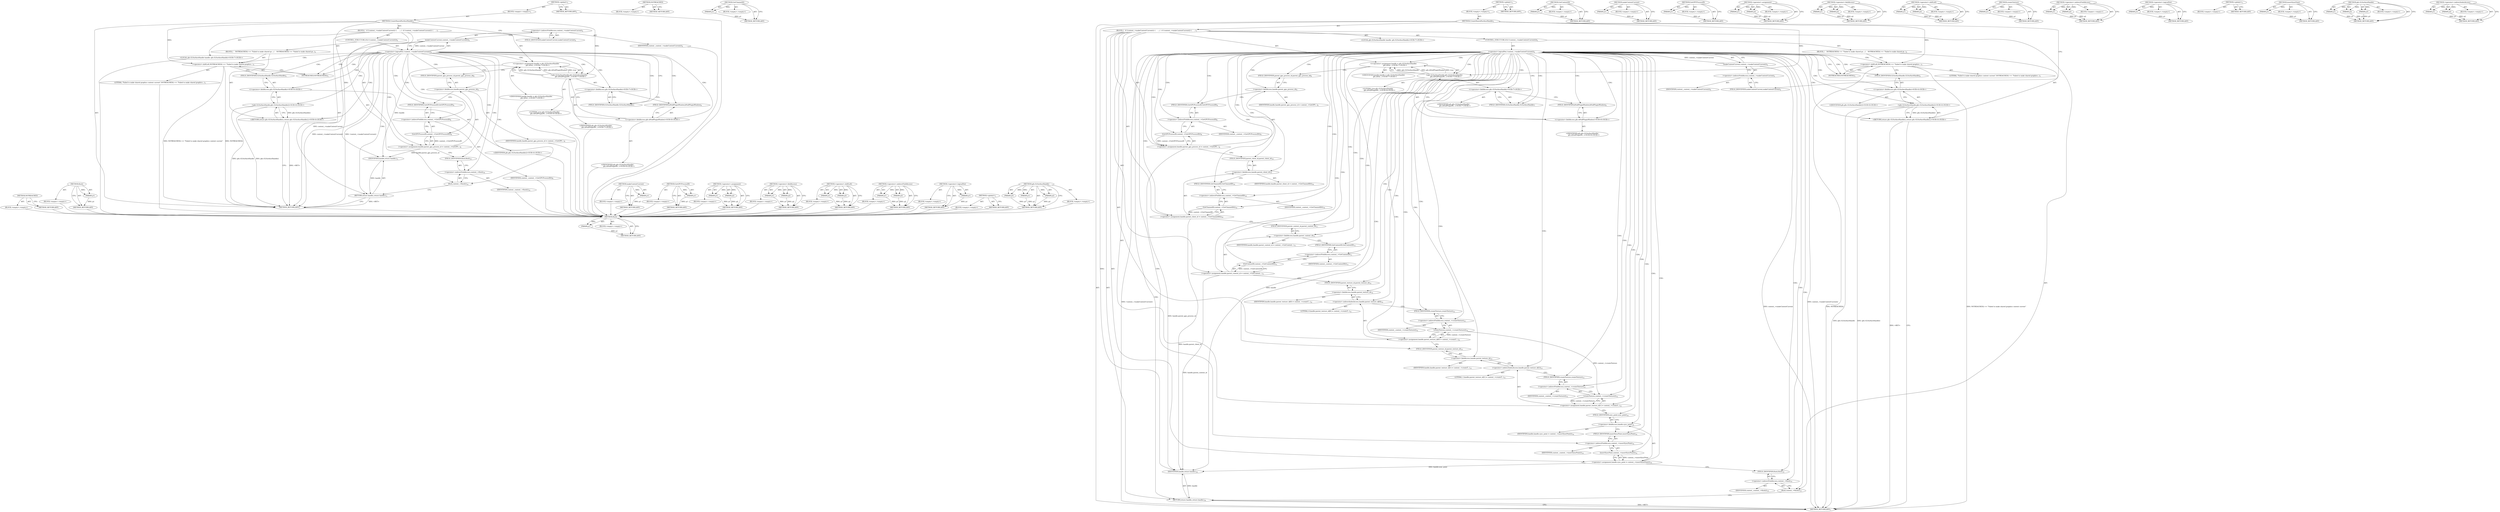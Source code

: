 digraph "gfx.GLSurfaceHandle" {
vulnerable_181 [label=<(METHOD,flush)>];
vulnerable_182 [label=<(PARAM,p1)>];
vulnerable_183 [label=<(BLOCK,&lt;empty&gt;,&lt;empty&gt;)>];
vulnerable_184 [label=<(METHOD_RETURN,ANY)>];
vulnerable_137 [label=<(METHOD,NOTREACHED)>];
vulnerable_138 [label=<(BLOCK,&lt;empty&gt;,&lt;empty&gt;)>];
vulnerable_139 [label=<(METHOD_RETURN,ANY)>];
vulnerable_160 [label=<(METHOD,GetChannelID)>];
vulnerable_161 [label=<(PARAM,p1)>];
vulnerable_162 [label=<(BLOCK,&lt;empty&gt;,&lt;empty&gt;)>];
vulnerable_163 [label=<(METHOD_RETURN,ANY)>];
vulnerable_6 [label=<(METHOD,&lt;global&gt;)<SUB>1</SUB>>];
vulnerable_7 [label=<(BLOCK,&lt;empty&gt;,&lt;empty&gt;)<SUB>1</SUB>>];
vulnerable_8 [label=<(METHOD,CreateSharedSurfaceHandle)<SUB>1</SUB>>];
vulnerable_9 [label=<(BLOCK,{
  if (!context_-&gt;makeContextCurrent()) {
    ...,{
  if (!context_-&gt;makeContextCurrent()) {
    ...)<SUB>1</SUB>>];
vulnerable_10 [label=<(CONTROL_STRUCTURE,IF,if (!context_-&gt;makeContextCurrent()))<SUB>2</SUB>>];
vulnerable_11 [label=<(&lt;operator&gt;.logicalNot,!context_-&gt;makeContextCurrent())<SUB>2</SUB>>];
vulnerable_12 [label=<(makeContextCurrent,context_-&gt;makeContextCurrent())<SUB>2</SUB>>];
vulnerable_13 [label=<(&lt;operator&gt;.indirectFieldAccess,context_-&gt;makeContextCurrent)<SUB>2</SUB>>];
vulnerable_14 [label=<(IDENTIFIER,context_,context_-&gt;makeContextCurrent())<SUB>2</SUB>>];
vulnerable_15 [label=<(FIELD_IDENTIFIER,makeContextCurrent,makeContextCurrent)<SUB>2</SUB>>];
vulnerable_16 [label=<(BLOCK,{
    NOTREACHED() &lt;&lt; &quot;Failed to make shared gr...,{
    NOTREACHED() &lt;&lt; &quot;Failed to make shared gr...)<SUB>2</SUB>>];
vulnerable_17 [label=<(&lt;operator&gt;.shiftLeft,NOTREACHED() &lt;&lt; &quot;Failed to make shared graphics...)<SUB>3</SUB>>];
vulnerable_18 [label=<(NOTREACHED,NOTREACHED())<SUB>3</SUB>>];
vulnerable_19 [label=<(LITERAL,&quot;Failed to make shared graphics context current&quot;,NOTREACHED() &lt;&lt; &quot;Failed to make shared graphics...)<SUB>3</SUB>>];
vulnerable_20 [label="<(RETURN,return gfx::GLSurfaceHandle();,return gfx::GLSurfaceHandle();)<SUB>4</SUB>>"];
vulnerable_21 [label="<(gfx.GLSurfaceHandle,gfx::GLSurfaceHandle())<SUB>4</SUB>>"];
vulnerable_22 [label="<(&lt;operator&gt;.fieldAccess,gfx::GLSurfaceHandle)<SUB>4</SUB>>"];
vulnerable_23 [label="<(IDENTIFIER,gfx,gfx::GLSurfaceHandle())<SUB>4</SUB>>"];
vulnerable_24 [label=<(FIELD_IDENTIFIER,GLSurfaceHandle,GLSurfaceHandle)<SUB>4</SUB>>];
vulnerable_25 [label="<(LOCAL,gfx.GLSurfaceHandle handle: gfx.GLSurfaceHandle)<SUB>7</SUB>>"];
vulnerable_26 [label="<(&lt;operator&gt;.assignment,handle = gfx::GLSurfaceHandle(
       gfx::kNul...)<SUB>7</SUB>>"];
vulnerable_27 [label="<(IDENTIFIER,handle,handle = gfx::GLSurfaceHandle(
       gfx::kNul...)<SUB>7</SUB>>"];
vulnerable_28 [label="<(gfx.GLSurfaceHandle,gfx::GLSurfaceHandle(
       gfx::kNullPluginWi...)<SUB>7</SUB>>"];
vulnerable_29 [label="<(&lt;operator&gt;.fieldAccess,gfx::GLSurfaceHandle)<SUB>7</SUB>>"];
vulnerable_30 [label="<(IDENTIFIER,gfx,gfx::GLSurfaceHandle(
       gfx::kNullPluginWi...)<SUB>7</SUB>>"];
vulnerable_31 [label=<(FIELD_IDENTIFIER,GLSurfaceHandle,GLSurfaceHandle)<SUB>7</SUB>>];
vulnerable_32 [label="<(&lt;operator&gt;.fieldAccess,gfx::kNullPluginWindow)<SUB>8</SUB>>"];
vulnerable_33 [label="<(IDENTIFIER,gfx,gfx::GLSurfaceHandle(
       gfx::kNullPluginWi...)<SUB>8</SUB>>"];
vulnerable_34 [label=<(FIELD_IDENTIFIER,kNullPluginWindow,kNullPluginWindow)<SUB>8</SUB>>];
vulnerable_35 [label="<(LITERAL,true,gfx::GLSurfaceHandle(
       gfx::kNullPluginWi...)<SUB>8</SUB>>"];
vulnerable_36 [label=<(&lt;operator&gt;.assignment,handle.parent_gpu_process_id = context_-&gt;GetGPU...)<SUB>9</SUB>>];
vulnerable_37 [label=<(&lt;operator&gt;.fieldAccess,handle.parent_gpu_process_id)<SUB>9</SUB>>];
vulnerable_38 [label=<(IDENTIFIER,handle,handle.parent_gpu_process_id = context_-&gt;GetGPU...)<SUB>9</SUB>>];
vulnerable_39 [label=<(FIELD_IDENTIFIER,parent_gpu_process_id,parent_gpu_process_id)<SUB>9</SUB>>];
vulnerable_40 [label=<(GetGPUProcessID,context_-&gt;GetGPUProcessID())<SUB>9</SUB>>];
vulnerable_41 [label=<(&lt;operator&gt;.indirectFieldAccess,context_-&gt;GetGPUProcessID)<SUB>9</SUB>>];
vulnerable_42 [label=<(IDENTIFIER,context_,context_-&gt;GetGPUProcessID())<SUB>9</SUB>>];
vulnerable_43 [label=<(FIELD_IDENTIFIER,GetGPUProcessID,GetGPUProcessID)<SUB>9</SUB>>];
vulnerable_44 [label=<(&lt;operator&gt;.assignment,handle.parent_client_id = context_-&gt;GetChannelID())<SUB>10</SUB>>];
vulnerable_45 [label=<(&lt;operator&gt;.fieldAccess,handle.parent_client_id)<SUB>10</SUB>>];
vulnerable_46 [label=<(IDENTIFIER,handle,handle.parent_client_id = context_-&gt;GetChannelID())<SUB>10</SUB>>];
vulnerable_47 [label=<(FIELD_IDENTIFIER,parent_client_id,parent_client_id)<SUB>10</SUB>>];
vulnerable_48 [label=<(GetChannelID,context_-&gt;GetChannelID())<SUB>10</SUB>>];
vulnerable_49 [label=<(&lt;operator&gt;.indirectFieldAccess,context_-&gt;GetChannelID)<SUB>10</SUB>>];
vulnerable_50 [label=<(IDENTIFIER,context_,context_-&gt;GetChannelID())<SUB>10</SUB>>];
vulnerable_51 [label=<(FIELD_IDENTIFIER,GetChannelID,GetChannelID)<SUB>10</SUB>>];
vulnerable_52 [label=<(&lt;operator&gt;.assignment,handle.parent_context_id = context_-&gt;GetContext...)<SUB>11</SUB>>];
vulnerable_53 [label=<(&lt;operator&gt;.fieldAccess,handle.parent_context_id)<SUB>11</SUB>>];
vulnerable_54 [label=<(IDENTIFIER,handle,handle.parent_context_id = context_-&gt;GetContext...)<SUB>11</SUB>>];
vulnerable_55 [label=<(FIELD_IDENTIFIER,parent_context_id,parent_context_id)<SUB>11</SUB>>];
vulnerable_56 [label=<(GetContextID,context_-&gt;GetContextID())<SUB>11</SUB>>];
vulnerable_57 [label=<(&lt;operator&gt;.indirectFieldAccess,context_-&gt;GetContextID)<SUB>11</SUB>>];
vulnerable_58 [label=<(IDENTIFIER,context_,context_-&gt;GetContextID())<SUB>11</SUB>>];
vulnerable_59 [label=<(FIELD_IDENTIFIER,GetContextID,GetContextID)<SUB>11</SUB>>];
vulnerable_60 [label=<(&lt;operator&gt;.assignment,handle.parent_texture_id[0] = context_-&gt;createT...)<SUB>12</SUB>>];
vulnerable_61 [label=<(&lt;operator&gt;.indirectIndexAccess,handle.parent_texture_id[0])<SUB>12</SUB>>];
vulnerable_62 [label=<(&lt;operator&gt;.fieldAccess,handle.parent_texture_id)<SUB>12</SUB>>];
vulnerable_63 [label=<(IDENTIFIER,handle,handle.parent_texture_id[0] = context_-&gt;createT...)<SUB>12</SUB>>];
vulnerable_64 [label=<(FIELD_IDENTIFIER,parent_texture_id,parent_texture_id)<SUB>12</SUB>>];
vulnerable_65 [label=<(LITERAL,0,handle.parent_texture_id[0] = context_-&gt;createT...)<SUB>12</SUB>>];
vulnerable_66 [label=<(createTexture,context_-&gt;createTexture())<SUB>12</SUB>>];
vulnerable_67 [label=<(&lt;operator&gt;.indirectFieldAccess,context_-&gt;createTexture)<SUB>12</SUB>>];
vulnerable_68 [label=<(IDENTIFIER,context_,context_-&gt;createTexture())<SUB>12</SUB>>];
vulnerable_69 [label=<(FIELD_IDENTIFIER,createTexture,createTexture)<SUB>12</SUB>>];
vulnerable_70 [label=<(&lt;operator&gt;.assignment,handle.parent_texture_id[1] = context_-&gt;createT...)<SUB>13</SUB>>];
vulnerable_71 [label=<(&lt;operator&gt;.indirectIndexAccess,handle.parent_texture_id[1])<SUB>13</SUB>>];
vulnerable_72 [label=<(&lt;operator&gt;.fieldAccess,handle.parent_texture_id)<SUB>13</SUB>>];
vulnerable_73 [label=<(IDENTIFIER,handle,handle.parent_texture_id[1] = context_-&gt;createT...)<SUB>13</SUB>>];
vulnerable_74 [label=<(FIELD_IDENTIFIER,parent_texture_id,parent_texture_id)<SUB>13</SUB>>];
vulnerable_75 [label=<(LITERAL,1,handle.parent_texture_id[1] = context_-&gt;createT...)<SUB>13</SUB>>];
vulnerable_76 [label=<(createTexture,context_-&gt;createTexture())<SUB>13</SUB>>];
vulnerable_77 [label=<(&lt;operator&gt;.indirectFieldAccess,context_-&gt;createTexture)<SUB>13</SUB>>];
vulnerable_78 [label=<(IDENTIFIER,context_,context_-&gt;createTexture())<SUB>13</SUB>>];
vulnerable_79 [label=<(FIELD_IDENTIFIER,createTexture,createTexture)<SUB>13</SUB>>];
vulnerable_80 [label=<(&lt;operator&gt;.assignment,handle.sync_point = context_-&gt;insertSyncPoint())<SUB>14</SUB>>];
vulnerable_81 [label=<(&lt;operator&gt;.fieldAccess,handle.sync_point)<SUB>14</SUB>>];
vulnerable_82 [label=<(IDENTIFIER,handle,handle.sync_point = context_-&gt;insertSyncPoint())<SUB>14</SUB>>];
vulnerable_83 [label=<(FIELD_IDENTIFIER,sync_point,sync_point)<SUB>14</SUB>>];
vulnerable_84 [label=<(insertSyncPoint,context_-&gt;insertSyncPoint())<SUB>14</SUB>>];
vulnerable_85 [label=<(&lt;operator&gt;.indirectFieldAccess,context_-&gt;insertSyncPoint)<SUB>14</SUB>>];
vulnerable_86 [label=<(IDENTIFIER,context_,context_-&gt;insertSyncPoint())<SUB>14</SUB>>];
vulnerable_87 [label=<(FIELD_IDENTIFIER,insertSyncPoint,insertSyncPoint)<SUB>14</SUB>>];
vulnerable_88 [label=<(flush,context_-&gt;flush())<SUB>15</SUB>>];
vulnerable_89 [label=<(&lt;operator&gt;.indirectFieldAccess,context_-&gt;flush)<SUB>15</SUB>>];
vulnerable_90 [label=<(IDENTIFIER,context_,context_-&gt;flush())<SUB>15</SUB>>];
vulnerable_91 [label=<(FIELD_IDENTIFIER,flush,flush)<SUB>15</SUB>>];
vulnerable_92 [label=<(RETURN,return handle;,return handle;)<SUB>16</SUB>>];
vulnerable_93 [label=<(IDENTIFIER,handle,return handle;)<SUB>16</SUB>>];
vulnerable_94 [label=<(METHOD_RETURN,ANY)<SUB>1</SUB>>];
vulnerable_96 [label=<(METHOD_RETURN,ANY)<SUB>1</SUB>>];
vulnerable_164 [label=<(METHOD,GetContextID)>];
vulnerable_165 [label=<(PARAM,p1)>];
vulnerable_166 [label=<(BLOCK,&lt;empty&gt;,&lt;empty&gt;)>];
vulnerable_167 [label=<(METHOD_RETURN,ANY)>];
vulnerable_123 [label=<(METHOD,makeContextCurrent)>];
vulnerable_124 [label=<(PARAM,p1)>];
vulnerable_125 [label=<(BLOCK,&lt;empty&gt;,&lt;empty&gt;)>];
vulnerable_126 [label=<(METHOD_RETURN,ANY)>];
vulnerable_156 [label=<(METHOD,GetGPUProcessID)>];
vulnerable_157 [label=<(PARAM,p1)>];
vulnerable_158 [label=<(BLOCK,&lt;empty&gt;,&lt;empty&gt;)>];
vulnerable_159 [label=<(METHOD_RETURN,ANY)>];
vulnerable_151 [label=<(METHOD,&lt;operator&gt;.assignment)>];
vulnerable_152 [label=<(PARAM,p1)>];
vulnerable_153 [label=<(PARAM,p2)>];
vulnerable_154 [label=<(BLOCK,&lt;empty&gt;,&lt;empty&gt;)>];
vulnerable_155 [label=<(METHOD_RETURN,ANY)>];
vulnerable_146 [label=<(METHOD,&lt;operator&gt;.fieldAccess)>];
vulnerable_147 [label=<(PARAM,p1)>];
vulnerable_148 [label=<(PARAM,p2)>];
vulnerable_149 [label=<(BLOCK,&lt;empty&gt;,&lt;empty&gt;)>];
vulnerable_150 [label=<(METHOD_RETURN,ANY)>];
vulnerable_132 [label=<(METHOD,&lt;operator&gt;.shiftLeft)>];
vulnerable_133 [label=<(PARAM,p1)>];
vulnerable_134 [label=<(PARAM,p2)>];
vulnerable_135 [label=<(BLOCK,&lt;empty&gt;,&lt;empty&gt;)>];
vulnerable_136 [label=<(METHOD_RETURN,ANY)>];
vulnerable_173 [label=<(METHOD,createTexture)>];
vulnerable_174 [label=<(PARAM,p1)>];
vulnerable_175 [label=<(BLOCK,&lt;empty&gt;,&lt;empty&gt;)>];
vulnerable_176 [label=<(METHOD_RETURN,ANY)>];
vulnerable_127 [label=<(METHOD,&lt;operator&gt;.indirectFieldAccess)>];
vulnerable_128 [label=<(PARAM,p1)>];
vulnerable_129 [label=<(PARAM,p2)>];
vulnerable_130 [label=<(BLOCK,&lt;empty&gt;,&lt;empty&gt;)>];
vulnerable_131 [label=<(METHOD_RETURN,ANY)>];
vulnerable_119 [label=<(METHOD,&lt;operator&gt;.logicalNot)>];
vulnerable_120 [label=<(PARAM,p1)>];
vulnerable_121 [label=<(BLOCK,&lt;empty&gt;,&lt;empty&gt;)>];
vulnerable_122 [label=<(METHOD_RETURN,ANY)>];
vulnerable_113 [label=<(METHOD,&lt;global&gt;)<SUB>1</SUB>>];
vulnerable_114 [label=<(BLOCK,&lt;empty&gt;,&lt;empty&gt;)>];
vulnerable_115 [label=<(METHOD_RETURN,ANY)>];
vulnerable_177 [label=<(METHOD,insertSyncPoint)>];
vulnerable_178 [label=<(PARAM,p1)>];
vulnerable_179 [label=<(BLOCK,&lt;empty&gt;,&lt;empty&gt;)>];
vulnerable_180 [label=<(METHOD_RETURN,ANY)>];
vulnerable_140 [label=<(METHOD,gfx.GLSurfaceHandle)>];
vulnerable_141 [label=<(PARAM,p1)>];
vulnerable_142 [label=<(PARAM,p2)>];
vulnerable_143 [label=<(PARAM,p3)>];
vulnerable_144 [label=<(BLOCK,&lt;empty&gt;,&lt;empty&gt;)>];
vulnerable_145 [label=<(METHOD_RETURN,ANY)>];
vulnerable_168 [label=<(METHOD,&lt;operator&gt;.indirectIndexAccess)>];
vulnerable_169 [label=<(PARAM,p1)>];
vulnerable_170 [label=<(PARAM,p2)>];
vulnerable_171 [label=<(BLOCK,&lt;empty&gt;,&lt;empty&gt;)>];
vulnerable_172 [label=<(METHOD_RETURN,ANY)>];
fixed_91 [label=<(METHOD,NOTREACHED)>];
fixed_92 [label=<(BLOCK,&lt;empty&gt;,&lt;empty&gt;)>];
fixed_93 [label=<(METHOD_RETURN,ANY)>];
fixed_114 [label=<(METHOD,flush)>];
fixed_115 [label=<(PARAM,p1)>];
fixed_116 [label=<(BLOCK,&lt;empty&gt;,&lt;empty&gt;)>];
fixed_117 [label=<(METHOD_RETURN,ANY)>];
fixed_6 [label=<(METHOD,&lt;global&gt;)<SUB>1</SUB>>];
fixed_7 [label=<(BLOCK,&lt;empty&gt;,&lt;empty&gt;)<SUB>1</SUB>>];
fixed_8 [label=<(METHOD,CreateSharedSurfaceHandle)<SUB>1</SUB>>];
fixed_9 [label=<(BLOCK,{
  if (!context_-&gt;makeContextCurrent()) {
    ...,{
  if (!context_-&gt;makeContextCurrent()) {
    ...)<SUB>1</SUB>>];
fixed_10 [label=<(CONTROL_STRUCTURE,IF,if (!context_-&gt;makeContextCurrent()))<SUB>2</SUB>>];
fixed_11 [label=<(&lt;operator&gt;.logicalNot,!context_-&gt;makeContextCurrent())<SUB>2</SUB>>];
fixed_12 [label=<(makeContextCurrent,context_-&gt;makeContextCurrent())<SUB>2</SUB>>];
fixed_13 [label=<(&lt;operator&gt;.indirectFieldAccess,context_-&gt;makeContextCurrent)<SUB>2</SUB>>];
fixed_14 [label=<(IDENTIFIER,context_,context_-&gt;makeContextCurrent())<SUB>2</SUB>>];
fixed_15 [label=<(FIELD_IDENTIFIER,makeContextCurrent,makeContextCurrent)<SUB>2</SUB>>];
fixed_16 [label=<(BLOCK,{
    NOTREACHED() &lt;&lt; &quot;Failed to make shared gr...,{
    NOTREACHED() &lt;&lt; &quot;Failed to make shared gr...)<SUB>2</SUB>>];
fixed_17 [label=<(&lt;operator&gt;.shiftLeft,NOTREACHED() &lt;&lt; &quot;Failed to make shared graphics...)<SUB>3</SUB>>];
fixed_18 [label=<(NOTREACHED,NOTREACHED())<SUB>3</SUB>>];
fixed_19 [label=<(LITERAL,&quot;Failed to make shared graphics context current&quot;,NOTREACHED() &lt;&lt; &quot;Failed to make shared graphics...)<SUB>3</SUB>>];
fixed_20 [label="<(RETURN,return gfx::GLSurfaceHandle();,return gfx::GLSurfaceHandle();)<SUB>4</SUB>>"];
fixed_21 [label="<(gfx.GLSurfaceHandle,gfx::GLSurfaceHandle())<SUB>4</SUB>>"];
fixed_22 [label="<(&lt;operator&gt;.fieldAccess,gfx::GLSurfaceHandle)<SUB>4</SUB>>"];
fixed_23 [label="<(IDENTIFIER,gfx,gfx::GLSurfaceHandle())<SUB>4</SUB>>"];
fixed_24 [label=<(FIELD_IDENTIFIER,GLSurfaceHandle,GLSurfaceHandle)<SUB>4</SUB>>];
fixed_25 [label="<(LOCAL,gfx.GLSurfaceHandle handle: gfx.GLSurfaceHandle)<SUB>7</SUB>>"];
fixed_26 [label="<(&lt;operator&gt;.assignment,handle = gfx::GLSurfaceHandle(
       gfx::kNul...)<SUB>7</SUB>>"];
fixed_27 [label="<(IDENTIFIER,handle,handle = gfx::GLSurfaceHandle(
       gfx::kNul...)<SUB>7</SUB>>"];
fixed_28 [label="<(gfx.GLSurfaceHandle,gfx::GLSurfaceHandle(
       gfx::kNullPluginWi...)<SUB>7</SUB>>"];
fixed_29 [label="<(&lt;operator&gt;.fieldAccess,gfx::GLSurfaceHandle)<SUB>7</SUB>>"];
fixed_30 [label="<(IDENTIFIER,gfx,gfx::GLSurfaceHandle(
       gfx::kNullPluginWi...)<SUB>7</SUB>>"];
fixed_31 [label=<(FIELD_IDENTIFIER,GLSurfaceHandle,GLSurfaceHandle)<SUB>7</SUB>>];
fixed_32 [label="<(&lt;operator&gt;.fieldAccess,gfx::kNullPluginWindow)<SUB>8</SUB>>"];
fixed_33 [label="<(IDENTIFIER,gfx,gfx::GLSurfaceHandle(
       gfx::kNullPluginWi...)<SUB>8</SUB>>"];
fixed_34 [label=<(FIELD_IDENTIFIER,kNullPluginWindow,kNullPluginWindow)<SUB>8</SUB>>];
fixed_35 [label="<(LITERAL,true,gfx::GLSurfaceHandle(
       gfx::kNullPluginWi...)<SUB>8</SUB>>"];
fixed_36 [label=<(&lt;operator&gt;.assignment,handle.parent_gpu_process_id = context_-&gt;GetGPU...)<SUB>9</SUB>>];
fixed_37 [label=<(&lt;operator&gt;.fieldAccess,handle.parent_gpu_process_id)<SUB>9</SUB>>];
fixed_38 [label=<(IDENTIFIER,handle,handle.parent_gpu_process_id = context_-&gt;GetGPU...)<SUB>9</SUB>>];
fixed_39 [label=<(FIELD_IDENTIFIER,parent_gpu_process_id,parent_gpu_process_id)<SUB>9</SUB>>];
fixed_40 [label=<(GetGPUProcessID,context_-&gt;GetGPUProcessID())<SUB>9</SUB>>];
fixed_41 [label=<(&lt;operator&gt;.indirectFieldAccess,context_-&gt;GetGPUProcessID)<SUB>9</SUB>>];
fixed_42 [label=<(IDENTIFIER,context_,context_-&gt;GetGPUProcessID())<SUB>9</SUB>>];
fixed_43 [label=<(FIELD_IDENTIFIER,GetGPUProcessID,GetGPUProcessID)<SUB>9</SUB>>];
fixed_44 [label=<(flush,context_-&gt;flush())<SUB>10</SUB>>];
fixed_45 [label=<(&lt;operator&gt;.indirectFieldAccess,context_-&gt;flush)<SUB>10</SUB>>];
fixed_46 [label=<(IDENTIFIER,context_,context_-&gt;flush())<SUB>10</SUB>>];
fixed_47 [label=<(FIELD_IDENTIFIER,flush,flush)<SUB>10</SUB>>];
fixed_48 [label=<(RETURN,return handle;,return handle;)<SUB>11</SUB>>];
fixed_49 [label=<(IDENTIFIER,handle,return handle;)<SUB>11</SUB>>];
fixed_50 [label=<(METHOD_RETURN,ANY)<SUB>1</SUB>>];
fixed_52 [label=<(METHOD_RETURN,ANY)<SUB>1</SUB>>];
fixed_77 [label=<(METHOD,makeContextCurrent)>];
fixed_78 [label=<(PARAM,p1)>];
fixed_79 [label=<(BLOCK,&lt;empty&gt;,&lt;empty&gt;)>];
fixed_80 [label=<(METHOD_RETURN,ANY)>];
fixed_110 [label=<(METHOD,GetGPUProcessID)>];
fixed_111 [label=<(PARAM,p1)>];
fixed_112 [label=<(BLOCK,&lt;empty&gt;,&lt;empty&gt;)>];
fixed_113 [label=<(METHOD_RETURN,ANY)>];
fixed_105 [label=<(METHOD,&lt;operator&gt;.assignment)>];
fixed_106 [label=<(PARAM,p1)>];
fixed_107 [label=<(PARAM,p2)>];
fixed_108 [label=<(BLOCK,&lt;empty&gt;,&lt;empty&gt;)>];
fixed_109 [label=<(METHOD_RETURN,ANY)>];
fixed_100 [label=<(METHOD,&lt;operator&gt;.fieldAccess)>];
fixed_101 [label=<(PARAM,p1)>];
fixed_102 [label=<(PARAM,p2)>];
fixed_103 [label=<(BLOCK,&lt;empty&gt;,&lt;empty&gt;)>];
fixed_104 [label=<(METHOD_RETURN,ANY)>];
fixed_86 [label=<(METHOD,&lt;operator&gt;.shiftLeft)>];
fixed_87 [label=<(PARAM,p1)>];
fixed_88 [label=<(PARAM,p2)>];
fixed_89 [label=<(BLOCK,&lt;empty&gt;,&lt;empty&gt;)>];
fixed_90 [label=<(METHOD_RETURN,ANY)>];
fixed_81 [label=<(METHOD,&lt;operator&gt;.indirectFieldAccess)>];
fixed_82 [label=<(PARAM,p1)>];
fixed_83 [label=<(PARAM,p2)>];
fixed_84 [label=<(BLOCK,&lt;empty&gt;,&lt;empty&gt;)>];
fixed_85 [label=<(METHOD_RETURN,ANY)>];
fixed_73 [label=<(METHOD,&lt;operator&gt;.logicalNot)>];
fixed_74 [label=<(PARAM,p1)>];
fixed_75 [label=<(BLOCK,&lt;empty&gt;,&lt;empty&gt;)>];
fixed_76 [label=<(METHOD_RETURN,ANY)>];
fixed_67 [label=<(METHOD,&lt;global&gt;)<SUB>1</SUB>>];
fixed_68 [label=<(BLOCK,&lt;empty&gt;,&lt;empty&gt;)>];
fixed_69 [label=<(METHOD_RETURN,ANY)>];
fixed_94 [label=<(METHOD,gfx.GLSurfaceHandle)>];
fixed_95 [label=<(PARAM,p1)>];
fixed_96 [label=<(PARAM,p2)>];
fixed_97 [label=<(PARAM,p3)>];
fixed_98 [label=<(BLOCK,&lt;empty&gt;,&lt;empty&gt;)>];
fixed_99 [label=<(METHOD_RETURN,ANY)>];
vulnerable_181 -> vulnerable_182  [key=0, label="AST: "];
vulnerable_181 -> vulnerable_182  [key=1, label="DDG: "];
vulnerable_181 -> vulnerable_183  [key=0, label="AST: "];
vulnerable_181 -> vulnerable_184  [key=0, label="AST: "];
vulnerable_181 -> vulnerable_184  [key=1, label="CFG: "];
vulnerable_182 -> vulnerable_184  [key=0, label="DDG: p1"];
vulnerable_137 -> vulnerable_138  [key=0, label="AST: "];
vulnerable_137 -> vulnerable_139  [key=0, label="AST: "];
vulnerable_137 -> vulnerable_139  [key=1, label="CFG: "];
vulnerable_160 -> vulnerable_161  [key=0, label="AST: "];
vulnerable_160 -> vulnerable_161  [key=1, label="DDG: "];
vulnerable_160 -> vulnerable_162  [key=0, label="AST: "];
vulnerable_160 -> vulnerable_163  [key=0, label="AST: "];
vulnerable_160 -> vulnerable_163  [key=1, label="CFG: "];
vulnerable_161 -> vulnerable_163  [key=0, label="DDG: p1"];
vulnerable_6 -> vulnerable_7  [key=0, label="AST: "];
vulnerable_6 -> vulnerable_96  [key=0, label="AST: "];
vulnerable_6 -> vulnerable_96  [key=1, label="CFG: "];
vulnerable_7 -> vulnerable_8  [key=0, label="AST: "];
vulnerable_8 -> vulnerable_9  [key=0, label="AST: "];
vulnerable_8 -> vulnerable_94  [key=0, label="AST: "];
vulnerable_8 -> vulnerable_15  [key=0, label="CFG: "];
vulnerable_8 -> vulnerable_93  [key=0, label="DDG: "];
vulnerable_8 -> vulnerable_28  [key=0, label="DDG: "];
vulnerable_8 -> vulnerable_17  [key=0, label="DDG: "];
vulnerable_9 -> vulnerable_10  [key=0, label="AST: "];
vulnerable_9 -> vulnerable_25  [key=0, label="AST: "];
vulnerable_9 -> vulnerable_26  [key=0, label="AST: "];
vulnerable_9 -> vulnerable_36  [key=0, label="AST: "];
vulnerable_9 -> vulnerable_44  [key=0, label="AST: "];
vulnerable_9 -> vulnerable_52  [key=0, label="AST: "];
vulnerable_9 -> vulnerable_60  [key=0, label="AST: "];
vulnerable_9 -> vulnerable_70  [key=0, label="AST: "];
vulnerable_9 -> vulnerable_80  [key=0, label="AST: "];
vulnerable_9 -> vulnerable_88  [key=0, label="AST: "];
vulnerable_9 -> vulnerable_92  [key=0, label="AST: "];
vulnerable_10 -> vulnerable_11  [key=0, label="AST: "];
vulnerable_10 -> vulnerable_16  [key=0, label="AST: "];
vulnerable_11 -> vulnerable_12  [key=0, label="AST: "];
vulnerable_11 -> vulnerable_18  [key=0, label="CFG: "];
vulnerable_11 -> vulnerable_18  [key=1, label="CDG: "];
vulnerable_11 -> vulnerable_31  [key=0, label="CFG: "];
vulnerable_11 -> vulnerable_31  [key=1, label="CDG: "];
vulnerable_11 -> vulnerable_94  [key=0, label="DDG: context_-&gt;makeContextCurrent()"];
vulnerable_11 -> vulnerable_94  [key=1, label="DDG: !context_-&gt;makeContextCurrent()"];
vulnerable_11 -> vulnerable_17  [key=0, label="CDG: "];
vulnerable_11 -> vulnerable_47  [key=0, label="CDG: "];
vulnerable_11 -> vulnerable_34  [key=0, label="CDG: "];
vulnerable_11 -> vulnerable_21  [key=0, label="CDG: "];
vulnerable_11 -> vulnerable_48  [key=0, label="CDG: "];
vulnerable_11 -> vulnerable_32  [key=0, label="CDG: "];
vulnerable_11 -> vulnerable_49  [key=0, label="CDG: "];
vulnerable_11 -> vulnerable_60  [key=0, label="CDG: "];
vulnerable_11 -> vulnerable_26  [key=0, label="CDG: "];
vulnerable_11 -> vulnerable_77  [key=0, label="CDG: "];
vulnerable_11 -> vulnerable_64  [key=0, label="CDG: "];
vulnerable_11 -> vulnerable_51  [key=0, label="CDG: "];
vulnerable_11 -> vulnerable_57  [key=0, label="CDG: "];
vulnerable_11 -> vulnerable_89  [key=0, label="CDG: "];
vulnerable_11 -> vulnerable_28  [key=0, label="CDG: "];
vulnerable_11 -> vulnerable_66  [key=0, label="CDG: "];
vulnerable_11 -> vulnerable_52  [key=0, label="CDG: "];
vulnerable_11 -> vulnerable_37  [key=0, label="CDG: "];
vulnerable_11 -> vulnerable_81  [key=0, label="CDG: "];
vulnerable_11 -> vulnerable_84  [key=0, label="CDG: "];
vulnerable_11 -> vulnerable_20  [key=0, label="CDG: "];
vulnerable_11 -> vulnerable_85  [key=0, label="CDG: "];
vulnerable_11 -> vulnerable_72  [key=0, label="CDG: "];
vulnerable_11 -> vulnerable_56  [key=0, label="CDG: "];
vulnerable_11 -> vulnerable_69  [key=0, label="CDG: "];
vulnerable_11 -> vulnerable_22  [key=0, label="CDG: "];
vulnerable_11 -> vulnerable_67  [key=0, label="CDG: "];
vulnerable_11 -> vulnerable_74  [key=0, label="CDG: "];
vulnerable_11 -> vulnerable_92  [key=0, label="CDG: "];
vulnerable_11 -> vulnerable_45  [key=0, label="CDG: "];
vulnerable_11 -> vulnerable_40  [key=0, label="CDG: "];
vulnerable_11 -> vulnerable_29  [key=0, label="CDG: "];
vulnerable_11 -> vulnerable_76  [key=0, label="CDG: "];
vulnerable_11 -> vulnerable_59  [key=0, label="CDG: "];
vulnerable_11 -> vulnerable_87  [key=0, label="CDG: "];
vulnerable_11 -> vulnerable_91  [key=0, label="CDG: "];
vulnerable_11 -> vulnerable_44  [key=0, label="CDG: "];
vulnerable_11 -> vulnerable_79  [key=0, label="CDG: "];
vulnerable_11 -> vulnerable_43  [key=0, label="CDG: "];
vulnerable_11 -> vulnerable_24  [key=0, label="CDG: "];
vulnerable_11 -> vulnerable_80  [key=0, label="CDG: "];
vulnerable_11 -> vulnerable_61  [key=0, label="CDG: "];
vulnerable_11 -> vulnerable_83  [key=0, label="CDG: "];
vulnerable_11 -> vulnerable_71  [key=0, label="CDG: "];
vulnerable_11 -> vulnerable_36  [key=0, label="CDG: "];
vulnerable_11 -> vulnerable_53  [key=0, label="CDG: "];
vulnerable_11 -> vulnerable_88  [key=0, label="CDG: "];
vulnerable_11 -> vulnerable_41  [key=0, label="CDG: "];
vulnerable_11 -> vulnerable_70  [key=0, label="CDG: "];
vulnerable_11 -> vulnerable_55  [key=0, label="CDG: "];
vulnerable_11 -> vulnerable_62  [key=0, label="CDG: "];
vulnerable_11 -> vulnerable_39  [key=0, label="CDG: "];
vulnerable_12 -> vulnerable_13  [key=0, label="AST: "];
vulnerable_12 -> vulnerable_11  [key=0, label="CFG: "];
vulnerable_12 -> vulnerable_11  [key=1, label="DDG: context_-&gt;makeContextCurrent"];
vulnerable_12 -> vulnerable_94  [key=0, label="DDG: context_-&gt;makeContextCurrent"];
vulnerable_13 -> vulnerable_14  [key=0, label="AST: "];
vulnerable_13 -> vulnerable_15  [key=0, label="AST: "];
vulnerable_13 -> vulnerable_12  [key=0, label="CFG: "];
vulnerable_15 -> vulnerable_13  [key=0, label="CFG: "];
vulnerable_16 -> vulnerable_17  [key=0, label="AST: "];
vulnerable_16 -> vulnerable_20  [key=0, label="AST: "];
vulnerable_17 -> vulnerable_18  [key=0, label="AST: "];
vulnerable_17 -> vulnerable_19  [key=0, label="AST: "];
vulnerable_17 -> vulnerable_24  [key=0, label="CFG: "];
vulnerable_17 -> vulnerable_94  [key=0, label="DDG: NOTREACHED()"];
vulnerable_17 -> vulnerable_94  [key=1, label="DDG: NOTREACHED() &lt;&lt; &quot;Failed to make shared graphics context current&quot;"];
vulnerable_18 -> vulnerable_17  [key=0, label="CFG: "];
vulnerable_20 -> vulnerable_21  [key=0, label="AST: "];
vulnerable_20 -> vulnerable_94  [key=0, label="CFG: "];
vulnerable_20 -> vulnerable_94  [key=1, label="DDG: &lt;RET&gt;"];
vulnerable_21 -> vulnerable_22  [key=0, label="AST: "];
vulnerable_21 -> vulnerable_20  [key=0, label="CFG: "];
vulnerable_21 -> vulnerable_20  [key=1, label="DDG: gfx::GLSurfaceHandle()"];
vulnerable_21 -> vulnerable_94  [key=0, label="DDG: gfx::GLSurfaceHandle"];
vulnerable_21 -> vulnerable_94  [key=1, label="DDG: gfx::GLSurfaceHandle()"];
vulnerable_22 -> vulnerable_23  [key=0, label="AST: "];
vulnerable_22 -> vulnerable_24  [key=0, label="AST: "];
vulnerable_22 -> vulnerable_21  [key=0, label="CFG: "];
vulnerable_24 -> vulnerable_22  [key=0, label="CFG: "];
vulnerable_26 -> vulnerable_27  [key=0, label="AST: "];
vulnerable_26 -> vulnerable_28  [key=0, label="AST: "];
vulnerable_26 -> vulnerable_39  [key=0, label="CFG: "];
vulnerable_26 -> vulnerable_93  [key=0, label="DDG: handle"];
vulnerable_28 -> vulnerable_29  [key=0, label="AST: "];
vulnerable_28 -> vulnerable_32  [key=0, label="AST: "];
vulnerable_28 -> vulnerable_35  [key=0, label="AST: "];
vulnerable_28 -> vulnerable_26  [key=0, label="CFG: "];
vulnerable_28 -> vulnerable_26  [key=1, label="DDG: gfx::GLSurfaceHandle"];
vulnerable_28 -> vulnerable_26  [key=2, label="DDG: gfx::kNullPluginWindow"];
vulnerable_28 -> vulnerable_26  [key=3, label="DDG: true"];
vulnerable_29 -> vulnerable_30  [key=0, label="AST: "];
vulnerable_29 -> vulnerable_31  [key=0, label="AST: "];
vulnerable_29 -> vulnerable_34  [key=0, label="CFG: "];
vulnerable_31 -> vulnerable_29  [key=0, label="CFG: "];
vulnerable_32 -> vulnerable_33  [key=0, label="AST: "];
vulnerable_32 -> vulnerable_34  [key=0, label="AST: "];
vulnerable_32 -> vulnerable_28  [key=0, label="CFG: "];
vulnerable_34 -> vulnerable_32  [key=0, label="CFG: "];
vulnerable_36 -> vulnerable_37  [key=0, label="AST: "];
vulnerable_36 -> vulnerable_40  [key=0, label="AST: "];
vulnerable_36 -> vulnerable_47  [key=0, label="CFG: "];
vulnerable_36 -> vulnerable_93  [key=0, label="DDG: handle.parent_gpu_process_id"];
vulnerable_37 -> vulnerable_38  [key=0, label="AST: "];
vulnerable_37 -> vulnerable_39  [key=0, label="AST: "];
vulnerable_37 -> vulnerable_43  [key=0, label="CFG: "];
vulnerable_39 -> vulnerable_37  [key=0, label="CFG: "];
vulnerable_40 -> vulnerable_41  [key=0, label="AST: "];
vulnerable_40 -> vulnerable_36  [key=0, label="CFG: "];
vulnerable_40 -> vulnerable_36  [key=1, label="DDG: context_-&gt;GetGPUProcessID"];
vulnerable_41 -> vulnerable_42  [key=0, label="AST: "];
vulnerable_41 -> vulnerable_43  [key=0, label="AST: "];
vulnerable_41 -> vulnerable_40  [key=0, label="CFG: "];
vulnerable_43 -> vulnerable_41  [key=0, label="CFG: "];
vulnerable_44 -> vulnerable_45  [key=0, label="AST: "];
vulnerable_44 -> vulnerable_48  [key=0, label="AST: "];
vulnerable_44 -> vulnerable_55  [key=0, label="CFG: "];
vulnerable_44 -> vulnerable_93  [key=0, label="DDG: handle.parent_client_id"];
vulnerable_45 -> vulnerable_46  [key=0, label="AST: "];
vulnerable_45 -> vulnerable_47  [key=0, label="AST: "];
vulnerable_45 -> vulnerable_51  [key=0, label="CFG: "];
vulnerable_47 -> vulnerable_45  [key=0, label="CFG: "];
vulnerable_48 -> vulnerable_49  [key=0, label="AST: "];
vulnerable_48 -> vulnerable_44  [key=0, label="CFG: "];
vulnerable_48 -> vulnerable_44  [key=1, label="DDG: context_-&gt;GetChannelID"];
vulnerable_49 -> vulnerable_50  [key=0, label="AST: "];
vulnerable_49 -> vulnerable_51  [key=0, label="AST: "];
vulnerable_49 -> vulnerable_48  [key=0, label="CFG: "];
vulnerable_51 -> vulnerable_49  [key=0, label="CFG: "];
vulnerable_52 -> vulnerable_53  [key=0, label="AST: "];
vulnerable_52 -> vulnerable_56  [key=0, label="AST: "];
vulnerable_52 -> vulnerable_64  [key=0, label="CFG: "];
vulnerable_52 -> vulnerable_93  [key=0, label="DDG: handle.parent_context_id"];
vulnerable_53 -> vulnerable_54  [key=0, label="AST: "];
vulnerable_53 -> vulnerable_55  [key=0, label="AST: "];
vulnerable_53 -> vulnerable_59  [key=0, label="CFG: "];
vulnerable_55 -> vulnerable_53  [key=0, label="CFG: "];
vulnerable_56 -> vulnerable_57  [key=0, label="AST: "];
vulnerable_56 -> vulnerable_52  [key=0, label="CFG: "];
vulnerable_56 -> vulnerable_52  [key=1, label="DDG: context_-&gt;GetContextID"];
vulnerable_57 -> vulnerable_58  [key=0, label="AST: "];
vulnerable_57 -> vulnerable_59  [key=0, label="AST: "];
vulnerable_57 -> vulnerable_56  [key=0, label="CFG: "];
vulnerable_59 -> vulnerable_57  [key=0, label="CFG: "];
vulnerable_60 -> vulnerable_61  [key=0, label="AST: "];
vulnerable_60 -> vulnerable_66  [key=0, label="AST: "];
vulnerable_60 -> vulnerable_74  [key=0, label="CFG: "];
vulnerable_61 -> vulnerable_62  [key=0, label="AST: "];
vulnerable_61 -> vulnerable_65  [key=0, label="AST: "];
vulnerable_61 -> vulnerable_69  [key=0, label="CFG: "];
vulnerable_62 -> vulnerable_63  [key=0, label="AST: "];
vulnerable_62 -> vulnerable_64  [key=0, label="AST: "];
vulnerable_62 -> vulnerable_61  [key=0, label="CFG: "];
vulnerable_64 -> vulnerable_62  [key=0, label="CFG: "];
vulnerable_66 -> vulnerable_67  [key=0, label="AST: "];
vulnerable_66 -> vulnerable_60  [key=0, label="CFG: "];
vulnerable_66 -> vulnerable_60  [key=1, label="DDG: context_-&gt;createTexture"];
vulnerable_66 -> vulnerable_76  [key=0, label="DDG: context_-&gt;createTexture"];
vulnerable_67 -> vulnerable_68  [key=0, label="AST: "];
vulnerable_67 -> vulnerable_69  [key=0, label="AST: "];
vulnerable_67 -> vulnerable_66  [key=0, label="CFG: "];
vulnerable_69 -> vulnerable_67  [key=0, label="CFG: "];
vulnerable_70 -> vulnerable_71  [key=0, label="AST: "];
vulnerable_70 -> vulnerable_76  [key=0, label="AST: "];
vulnerable_70 -> vulnerable_83  [key=0, label="CFG: "];
vulnerable_71 -> vulnerable_72  [key=0, label="AST: "];
vulnerable_71 -> vulnerable_75  [key=0, label="AST: "];
vulnerable_71 -> vulnerable_79  [key=0, label="CFG: "];
vulnerable_72 -> vulnerable_73  [key=0, label="AST: "];
vulnerable_72 -> vulnerable_74  [key=0, label="AST: "];
vulnerable_72 -> vulnerable_71  [key=0, label="CFG: "];
vulnerable_74 -> vulnerable_72  [key=0, label="CFG: "];
vulnerable_76 -> vulnerable_77  [key=0, label="AST: "];
vulnerable_76 -> vulnerable_70  [key=0, label="CFG: "];
vulnerable_76 -> vulnerable_70  [key=1, label="DDG: context_-&gt;createTexture"];
vulnerable_77 -> vulnerable_78  [key=0, label="AST: "];
vulnerable_77 -> vulnerable_79  [key=0, label="AST: "];
vulnerable_77 -> vulnerable_76  [key=0, label="CFG: "];
vulnerable_79 -> vulnerable_77  [key=0, label="CFG: "];
vulnerable_80 -> vulnerable_81  [key=0, label="AST: "];
vulnerable_80 -> vulnerable_84  [key=0, label="AST: "];
vulnerable_80 -> vulnerable_91  [key=0, label="CFG: "];
vulnerable_80 -> vulnerable_93  [key=0, label="DDG: handle.sync_point"];
vulnerable_81 -> vulnerable_82  [key=0, label="AST: "];
vulnerable_81 -> vulnerable_83  [key=0, label="AST: "];
vulnerable_81 -> vulnerable_87  [key=0, label="CFG: "];
vulnerable_83 -> vulnerable_81  [key=0, label="CFG: "];
vulnerable_84 -> vulnerable_85  [key=0, label="AST: "];
vulnerable_84 -> vulnerable_80  [key=0, label="CFG: "];
vulnerable_84 -> vulnerable_80  [key=1, label="DDG: context_-&gt;insertSyncPoint"];
vulnerable_85 -> vulnerable_86  [key=0, label="AST: "];
vulnerable_85 -> vulnerable_87  [key=0, label="AST: "];
vulnerable_85 -> vulnerable_84  [key=0, label="CFG: "];
vulnerable_87 -> vulnerable_85  [key=0, label="CFG: "];
vulnerable_88 -> vulnerable_89  [key=0, label="AST: "];
vulnerable_88 -> vulnerable_92  [key=0, label="CFG: "];
vulnerable_89 -> vulnerable_90  [key=0, label="AST: "];
vulnerable_89 -> vulnerable_91  [key=0, label="AST: "];
vulnerable_89 -> vulnerable_88  [key=0, label="CFG: "];
vulnerable_91 -> vulnerable_89  [key=0, label="CFG: "];
vulnerable_92 -> vulnerable_93  [key=0, label="AST: "];
vulnerable_92 -> vulnerable_94  [key=0, label="CFG: "];
vulnerable_92 -> vulnerable_94  [key=1, label="DDG: &lt;RET&gt;"];
vulnerable_93 -> vulnerable_92  [key=0, label="DDG: handle"];
vulnerable_164 -> vulnerable_165  [key=0, label="AST: "];
vulnerable_164 -> vulnerable_165  [key=1, label="DDG: "];
vulnerable_164 -> vulnerable_166  [key=0, label="AST: "];
vulnerable_164 -> vulnerable_167  [key=0, label="AST: "];
vulnerable_164 -> vulnerable_167  [key=1, label="CFG: "];
vulnerable_165 -> vulnerable_167  [key=0, label="DDG: p1"];
vulnerable_123 -> vulnerable_124  [key=0, label="AST: "];
vulnerable_123 -> vulnerable_124  [key=1, label="DDG: "];
vulnerable_123 -> vulnerable_125  [key=0, label="AST: "];
vulnerable_123 -> vulnerable_126  [key=0, label="AST: "];
vulnerable_123 -> vulnerable_126  [key=1, label="CFG: "];
vulnerable_124 -> vulnerable_126  [key=0, label="DDG: p1"];
vulnerable_156 -> vulnerable_157  [key=0, label="AST: "];
vulnerable_156 -> vulnerable_157  [key=1, label="DDG: "];
vulnerable_156 -> vulnerable_158  [key=0, label="AST: "];
vulnerable_156 -> vulnerable_159  [key=0, label="AST: "];
vulnerable_156 -> vulnerable_159  [key=1, label="CFG: "];
vulnerable_157 -> vulnerable_159  [key=0, label="DDG: p1"];
vulnerable_151 -> vulnerable_152  [key=0, label="AST: "];
vulnerable_151 -> vulnerable_152  [key=1, label="DDG: "];
vulnerable_151 -> vulnerable_154  [key=0, label="AST: "];
vulnerable_151 -> vulnerable_153  [key=0, label="AST: "];
vulnerable_151 -> vulnerable_153  [key=1, label="DDG: "];
vulnerable_151 -> vulnerable_155  [key=0, label="AST: "];
vulnerable_151 -> vulnerable_155  [key=1, label="CFG: "];
vulnerable_152 -> vulnerable_155  [key=0, label="DDG: p1"];
vulnerable_153 -> vulnerable_155  [key=0, label="DDG: p2"];
vulnerable_146 -> vulnerable_147  [key=0, label="AST: "];
vulnerable_146 -> vulnerable_147  [key=1, label="DDG: "];
vulnerable_146 -> vulnerable_149  [key=0, label="AST: "];
vulnerable_146 -> vulnerable_148  [key=0, label="AST: "];
vulnerable_146 -> vulnerable_148  [key=1, label="DDG: "];
vulnerable_146 -> vulnerable_150  [key=0, label="AST: "];
vulnerable_146 -> vulnerable_150  [key=1, label="CFG: "];
vulnerable_147 -> vulnerable_150  [key=0, label="DDG: p1"];
vulnerable_148 -> vulnerable_150  [key=0, label="DDG: p2"];
vulnerable_132 -> vulnerable_133  [key=0, label="AST: "];
vulnerable_132 -> vulnerable_133  [key=1, label="DDG: "];
vulnerable_132 -> vulnerable_135  [key=0, label="AST: "];
vulnerable_132 -> vulnerable_134  [key=0, label="AST: "];
vulnerable_132 -> vulnerable_134  [key=1, label="DDG: "];
vulnerable_132 -> vulnerable_136  [key=0, label="AST: "];
vulnerable_132 -> vulnerable_136  [key=1, label="CFG: "];
vulnerable_133 -> vulnerable_136  [key=0, label="DDG: p1"];
vulnerable_134 -> vulnerable_136  [key=0, label="DDG: p2"];
vulnerable_173 -> vulnerable_174  [key=0, label="AST: "];
vulnerable_173 -> vulnerable_174  [key=1, label="DDG: "];
vulnerable_173 -> vulnerable_175  [key=0, label="AST: "];
vulnerable_173 -> vulnerable_176  [key=0, label="AST: "];
vulnerable_173 -> vulnerable_176  [key=1, label="CFG: "];
vulnerable_174 -> vulnerable_176  [key=0, label="DDG: p1"];
vulnerable_127 -> vulnerable_128  [key=0, label="AST: "];
vulnerable_127 -> vulnerable_128  [key=1, label="DDG: "];
vulnerable_127 -> vulnerable_130  [key=0, label="AST: "];
vulnerable_127 -> vulnerable_129  [key=0, label="AST: "];
vulnerable_127 -> vulnerable_129  [key=1, label="DDG: "];
vulnerable_127 -> vulnerable_131  [key=0, label="AST: "];
vulnerable_127 -> vulnerable_131  [key=1, label="CFG: "];
vulnerable_128 -> vulnerable_131  [key=0, label="DDG: p1"];
vulnerable_129 -> vulnerable_131  [key=0, label="DDG: p2"];
vulnerable_119 -> vulnerable_120  [key=0, label="AST: "];
vulnerable_119 -> vulnerable_120  [key=1, label="DDG: "];
vulnerable_119 -> vulnerable_121  [key=0, label="AST: "];
vulnerable_119 -> vulnerable_122  [key=0, label="AST: "];
vulnerable_119 -> vulnerable_122  [key=1, label="CFG: "];
vulnerable_120 -> vulnerable_122  [key=0, label="DDG: p1"];
vulnerable_113 -> vulnerable_114  [key=0, label="AST: "];
vulnerable_113 -> vulnerable_115  [key=0, label="AST: "];
vulnerable_113 -> vulnerable_115  [key=1, label="CFG: "];
vulnerable_177 -> vulnerable_178  [key=0, label="AST: "];
vulnerable_177 -> vulnerable_178  [key=1, label="DDG: "];
vulnerable_177 -> vulnerable_179  [key=0, label="AST: "];
vulnerable_177 -> vulnerable_180  [key=0, label="AST: "];
vulnerable_177 -> vulnerable_180  [key=1, label="CFG: "];
vulnerable_178 -> vulnerable_180  [key=0, label="DDG: p1"];
vulnerable_140 -> vulnerable_141  [key=0, label="AST: "];
vulnerable_140 -> vulnerable_141  [key=1, label="DDG: "];
vulnerable_140 -> vulnerable_144  [key=0, label="AST: "];
vulnerable_140 -> vulnerable_142  [key=0, label="AST: "];
vulnerable_140 -> vulnerable_142  [key=1, label="DDG: "];
vulnerable_140 -> vulnerable_145  [key=0, label="AST: "];
vulnerable_140 -> vulnerable_145  [key=1, label="CFG: "];
vulnerable_140 -> vulnerable_143  [key=0, label="AST: "];
vulnerable_140 -> vulnerable_143  [key=1, label="DDG: "];
vulnerable_141 -> vulnerable_145  [key=0, label="DDG: p1"];
vulnerable_142 -> vulnerable_145  [key=0, label="DDG: p2"];
vulnerable_143 -> vulnerable_145  [key=0, label="DDG: p3"];
vulnerable_168 -> vulnerable_169  [key=0, label="AST: "];
vulnerable_168 -> vulnerable_169  [key=1, label="DDG: "];
vulnerable_168 -> vulnerable_171  [key=0, label="AST: "];
vulnerable_168 -> vulnerable_170  [key=0, label="AST: "];
vulnerable_168 -> vulnerable_170  [key=1, label="DDG: "];
vulnerable_168 -> vulnerable_172  [key=0, label="AST: "];
vulnerable_168 -> vulnerable_172  [key=1, label="CFG: "];
vulnerable_169 -> vulnerable_172  [key=0, label="DDG: p1"];
vulnerable_170 -> vulnerable_172  [key=0, label="DDG: p2"];
fixed_91 -> fixed_92  [key=0, label="AST: "];
fixed_91 -> fixed_93  [key=0, label="AST: "];
fixed_91 -> fixed_93  [key=1, label="CFG: "];
fixed_92 -> vulnerable_181  [key=0];
fixed_93 -> vulnerable_181  [key=0];
fixed_114 -> fixed_115  [key=0, label="AST: "];
fixed_114 -> fixed_115  [key=1, label="DDG: "];
fixed_114 -> fixed_116  [key=0, label="AST: "];
fixed_114 -> fixed_117  [key=0, label="AST: "];
fixed_114 -> fixed_117  [key=1, label="CFG: "];
fixed_115 -> fixed_117  [key=0, label="DDG: p1"];
fixed_116 -> vulnerable_181  [key=0];
fixed_117 -> vulnerable_181  [key=0];
fixed_6 -> fixed_7  [key=0, label="AST: "];
fixed_6 -> fixed_52  [key=0, label="AST: "];
fixed_6 -> fixed_52  [key=1, label="CFG: "];
fixed_7 -> fixed_8  [key=0, label="AST: "];
fixed_8 -> fixed_9  [key=0, label="AST: "];
fixed_8 -> fixed_50  [key=0, label="AST: "];
fixed_8 -> fixed_15  [key=0, label="CFG: "];
fixed_8 -> fixed_49  [key=0, label="DDG: "];
fixed_8 -> fixed_28  [key=0, label="DDG: "];
fixed_8 -> fixed_17  [key=0, label="DDG: "];
fixed_9 -> fixed_10  [key=0, label="AST: "];
fixed_9 -> fixed_25  [key=0, label="AST: "];
fixed_9 -> fixed_26  [key=0, label="AST: "];
fixed_9 -> fixed_36  [key=0, label="AST: "];
fixed_9 -> fixed_44  [key=0, label="AST: "];
fixed_9 -> fixed_48  [key=0, label="AST: "];
fixed_10 -> fixed_11  [key=0, label="AST: "];
fixed_10 -> fixed_16  [key=0, label="AST: "];
fixed_11 -> fixed_12  [key=0, label="AST: "];
fixed_11 -> fixed_18  [key=0, label="CFG: "];
fixed_11 -> fixed_18  [key=1, label="CDG: "];
fixed_11 -> fixed_31  [key=0, label="CFG: "];
fixed_11 -> fixed_31  [key=1, label="CDG: "];
fixed_11 -> fixed_50  [key=0, label="DDG: context_-&gt;makeContextCurrent()"];
fixed_11 -> fixed_50  [key=1, label="DDG: !context_-&gt;makeContextCurrent()"];
fixed_11 -> fixed_24  [key=0, label="CDG: "];
fixed_11 -> fixed_17  [key=0, label="CDG: "];
fixed_11 -> fixed_47  [key=0, label="CDG: "];
fixed_11 -> fixed_34  [key=0, label="CDG: "];
fixed_11 -> fixed_21  [key=0, label="CDG: "];
fixed_11 -> fixed_48  [key=0, label="CDG: "];
fixed_11 -> fixed_32  [key=0, label="CDG: "];
fixed_11 -> fixed_26  [key=0, label="CDG: "];
fixed_11 -> fixed_28  [key=0, label="CDG: "];
fixed_11 -> fixed_36  [key=0, label="CDG: "];
fixed_11 -> fixed_37  [key=0, label="CDG: "];
fixed_11 -> fixed_20  [key=0, label="CDG: "];
fixed_11 -> fixed_22  [key=0, label="CDG: "];
fixed_11 -> fixed_41  [key=0, label="CDG: "];
fixed_11 -> fixed_45  [key=0, label="CDG: "];
fixed_11 -> fixed_40  [key=0, label="CDG: "];
fixed_11 -> fixed_29  [key=0, label="CDG: "];
fixed_11 -> fixed_44  [key=0, label="CDG: "];
fixed_11 -> fixed_39  [key=0, label="CDG: "];
fixed_11 -> fixed_43  [key=0, label="CDG: "];
fixed_12 -> fixed_13  [key=0, label="AST: "];
fixed_12 -> fixed_11  [key=0, label="CFG: "];
fixed_12 -> fixed_11  [key=1, label="DDG: context_-&gt;makeContextCurrent"];
fixed_12 -> fixed_50  [key=0, label="DDG: context_-&gt;makeContextCurrent"];
fixed_13 -> fixed_14  [key=0, label="AST: "];
fixed_13 -> fixed_15  [key=0, label="AST: "];
fixed_13 -> fixed_12  [key=0, label="CFG: "];
fixed_14 -> vulnerable_181  [key=0];
fixed_15 -> fixed_13  [key=0, label="CFG: "];
fixed_16 -> fixed_17  [key=0, label="AST: "];
fixed_16 -> fixed_20  [key=0, label="AST: "];
fixed_17 -> fixed_18  [key=0, label="AST: "];
fixed_17 -> fixed_19  [key=0, label="AST: "];
fixed_17 -> fixed_24  [key=0, label="CFG: "];
fixed_17 -> fixed_50  [key=0, label="DDG: NOTREACHED()"];
fixed_17 -> fixed_50  [key=1, label="DDG: NOTREACHED() &lt;&lt; &quot;Failed to make shared graphics context current&quot;"];
fixed_18 -> fixed_17  [key=0, label="CFG: "];
fixed_19 -> vulnerable_181  [key=0];
fixed_20 -> fixed_21  [key=0, label="AST: "];
fixed_20 -> fixed_50  [key=0, label="CFG: "];
fixed_20 -> fixed_50  [key=1, label="DDG: &lt;RET&gt;"];
fixed_21 -> fixed_22  [key=0, label="AST: "];
fixed_21 -> fixed_20  [key=0, label="CFG: "];
fixed_21 -> fixed_20  [key=1, label="DDG: gfx::GLSurfaceHandle()"];
fixed_21 -> fixed_50  [key=0, label="DDG: gfx::GLSurfaceHandle"];
fixed_21 -> fixed_50  [key=1, label="DDG: gfx::GLSurfaceHandle()"];
fixed_22 -> fixed_23  [key=0, label="AST: "];
fixed_22 -> fixed_24  [key=0, label="AST: "];
fixed_22 -> fixed_21  [key=0, label="CFG: "];
fixed_23 -> vulnerable_181  [key=0];
fixed_24 -> fixed_22  [key=0, label="CFG: "];
fixed_25 -> vulnerable_181  [key=0];
fixed_26 -> fixed_27  [key=0, label="AST: "];
fixed_26 -> fixed_28  [key=0, label="AST: "];
fixed_26 -> fixed_39  [key=0, label="CFG: "];
fixed_26 -> fixed_49  [key=0, label="DDG: handle"];
fixed_27 -> vulnerable_181  [key=0];
fixed_28 -> fixed_29  [key=0, label="AST: "];
fixed_28 -> fixed_32  [key=0, label="AST: "];
fixed_28 -> fixed_35  [key=0, label="AST: "];
fixed_28 -> fixed_26  [key=0, label="CFG: "];
fixed_28 -> fixed_26  [key=1, label="DDG: gfx::GLSurfaceHandle"];
fixed_28 -> fixed_26  [key=2, label="DDG: gfx::kNullPluginWindow"];
fixed_28 -> fixed_26  [key=3, label="DDG: true"];
fixed_29 -> fixed_30  [key=0, label="AST: "];
fixed_29 -> fixed_31  [key=0, label="AST: "];
fixed_29 -> fixed_34  [key=0, label="CFG: "];
fixed_30 -> vulnerable_181  [key=0];
fixed_31 -> fixed_29  [key=0, label="CFG: "];
fixed_32 -> fixed_33  [key=0, label="AST: "];
fixed_32 -> fixed_34  [key=0, label="AST: "];
fixed_32 -> fixed_28  [key=0, label="CFG: "];
fixed_33 -> vulnerable_181  [key=0];
fixed_34 -> fixed_32  [key=0, label="CFG: "];
fixed_35 -> vulnerable_181  [key=0];
fixed_36 -> fixed_37  [key=0, label="AST: "];
fixed_36 -> fixed_40  [key=0, label="AST: "];
fixed_36 -> fixed_47  [key=0, label="CFG: "];
fixed_36 -> fixed_49  [key=0, label="DDG: handle.parent_gpu_process_id"];
fixed_37 -> fixed_38  [key=0, label="AST: "];
fixed_37 -> fixed_39  [key=0, label="AST: "];
fixed_37 -> fixed_43  [key=0, label="CFG: "];
fixed_38 -> vulnerable_181  [key=0];
fixed_39 -> fixed_37  [key=0, label="CFG: "];
fixed_40 -> fixed_41  [key=0, label="AST: "];
fixed_40 -> fixed_36  [key=0, label="CFG: "];
fixed_40 -> fixed_36  [key=1, label="DDG: context_-&gt;GetGPUProcessID"];
fixed_41 -> fixed_42  [key=0, label="AST: "];
fixed_41 -> fixed_43  [key=0, label="AST: "];
fixed_41 -> fixed_40  [key=0, label="CFG: "];
fixed_42 -> vulnerable_181  [key=0];
fixed_43 -> fixed_41  [key=0, label="CFG: "];
fixed_44 -> fixed_45  [key=0, label="AST: "];
fixed_44 -> fixed_48  [key=0, label="CFG: "];
fixed_45 -> fixed_46  [key=0, label="AST: "];
fixed_45 -> fixed_47  [key=0, label="AST: "];
fixed_45 -> fixed_44  [key=0, label="CFG: "];
fixed_46 -> vulnerable_181  [key=0];
fixed_47 -> fixed_45  [key=0, label="CFG: "];
fixed_48 -> fixed_49  [key=0, label="AST: "];
fixed_48 -> fixed_50  [key=0, label="CFG: "];
fixed_48 -> fixed_50  [key=1, label="DDG: &lt;RET&gt;"];
fixed_49 -> fixed_48  [key=0, label="DDG: handle"];
fixed_50 -> vulnerable_181  [key=0];
fixed_52 -> vulnerable_181  [key=0];
fixed_77 -> fixed_78  [key=0, label="AST: "];
fixed_77 -> fixed_78  [key=1, label="DDG: "];
fixed_77 -> fixed_79  [key=0, label="AST: "];
fixed_77 -> fixed_80  [key=0, label="AST: "];
fixed_77 -> fixed_80  [key=1, label="CFG: "];
fixed_78 -> fixed_80  [key=0, label="DDG: p1"];
fixed_79 -> vulnerable_181  [key=0];
fixed_80 -> vulnerable_181  [key=0];
fixed_110 -> fixed_111  [key=0, label="AST: "];
fixed_110 -> fixed_111  [key=1, label="DDG: "];
fixed_110 -> fixed_112  [key=0, label="AST: "];
fixed_110 -> fixed_113  [key=0, label="AST: "];
fixed_110 -> fixed_113  [key=1, label="CFG: "];
fixed_111 -> fixed_113  [key=0, label="DDG: p1"];
fixed_112 -> vulnerable_181  [key=0];
fixed_113 -> vulnerable_181  [key=0];
fixed_105 -> fixed_106  [key=0, label="AST: "];
fixed_105 -> fixed_106  [key=1, label="DDG: "];
fixed_105 -> fixed_108  [key=0, label="AST: "];
fixed_105 -> fixed_107  [key=0, label="AST: "];
fixed_105 -> fixed_107  [key=1, label="DDG: "];
fixed_105 -> fixed_109  [key=0, label="AST: "];
fixed_105 -> fixed_109  [key=1, label="CFG: "];
fixed_106 -> fixed_109  [key=0, label="DDG: p1"];
fixed_107 -> fixed_109  [key=0, label="DDG: p2"];
fixed_108 -> vulnerable_181  [key=0];
fixed_109 -> vulnerable_181  [key=0];
fixed_100 -> fixed_101  [key=0, label="AST: "];
fixed_100 -> fixed_101  [key=1, label="DDG: "];
fixed_100 -> fixed_103  [key=0, label="AST: "];
fixed_100 -> fixed_102  [key=0, label="AST: "];
fixed_100 -> fixed_102  [key=1, label="DDG: "];
fixed_100 -> fixed_104  [key=0, label="AST: "];
fixed_100 -> fixed_104  [key=1, label="CFG: "];
fixed_101 -> fixed_104  [key=0, label="DDG: p1"];
fixed_102 -> fixed_104  [key=0, label="DDG: p2"];
fixed_103 -> vulnerable_181  [key=0];
fixed_104 -> vulnerable_181  [key=0];
fixed_86 -> fixed_87  [key=0, label="AST: "];
fixed_86 -> fixed_87  [key=1, label="DDG: "];
fixed_86 -> fixed_89  [key=0, label="AST: "];
fixed_86 -> fixed_88  [key=0, label="AST: "];
fixed_86 -> fixed_88  [key=1, label="DDG: "];
fixed_86 -> fixed_90  [key=0, label="AST: "];
fixed_86 -> fixed_90  [key=1, label="CFG: "];
fixed_87 -> fixed_90  [key=0, label="DDG: p1"];
fixed_88 -> fixed_90  [key=0, label="DDG: p2"];
fixed_89 -> vulnerable_181  [key=0];
fixed_90 -> vulnerable_181  [key=0];
fixed_81 -> fixed_82  [key=0, label="AST: "];
fixed_81 -> fixed_82  [key=1, label="DDG: "];
fixed_81 -> fixed_84  [key=0, label="AST: "];
fixed_81 -> fixed_83  [key=0, label="AST: "];
fixed_81 -> fixed_83  [key=1, label="DDG: "];
fixed_81 -> fixed_85  [key=0, label="AST: "];
fixed_81 -> fixed_85  [key=1, label="CFG: "];
fixed_82 -> fixed_85  [key=0, label="DDG: p1"];
fixed_83 -> fixed_85  [key=0, label="DDG: p2"];
fixed_84 -> vulnerable_181  [key=0];
fixed_85 -> vulnerable_181  [key=0];
fixed_73 -> fixed_74  [key=0, label="AST: "];
fixed_73 -> fixed_74  [key=1, label="DDG: "];
fixed_73 -> fixed_75  [key=0, label="AST: "];
fixed_73 -> fixed_76  [key=0, label="AST: "];
fixed_73 -> fixed_76  [key=1, label="CFG: "];
fixed_74 -> fixed_76  [key=0, label="DDG: p1"];
fixed_75 -> vulnerable_181  [key=0];
fixed_76 -> vulnerable_181  [key=0];
fixed_67 -> fixed_68  [key=0, label="AST: "];
fixed_67 -> fixed_69  [key=0, label="AST: "];
fixed_67 -> fixed_69  [key=1, label="CFG: "];
fixed_68 -> vulnerable_181  [key=0];
fixed_69 -> vulnerable_181  [key=0];
fixed_94 -> fixed_95  [key=0, label="AST: "];
fixed_94 -> fixed_95  [key=1, label="DDG: "];
fixed_94 -> fixed_98  [key=0, label="AST: "];
fixed_94 -> fixed_96  [key=0, label="AST: "];
fixed_94 -> fixed_96  [key=1, label="DDG: "];
fixed_94 -> fixed_99  [key=0, label="AST: "];
fixed_94 -> fixed_99  [key=1, label="CFG: "];
fixed_94 -> fixed_97  [key=0, label="AST: "];
fixed_94 -> fixed_97  [key=1, label="DDG: "];
fixed_95 -> fixed_99  [key=0, label="DDG: p1"];
fixed_96 -> fixed_99  [key=0, label="DDG: p2"];
fixed_97 -> fixed_99  [key=0, label="DDG: p3"];
fixed_98 -> vulnerable_181  [key=0];
fixed_99 -> vulnerable_181  [key=0];
}
